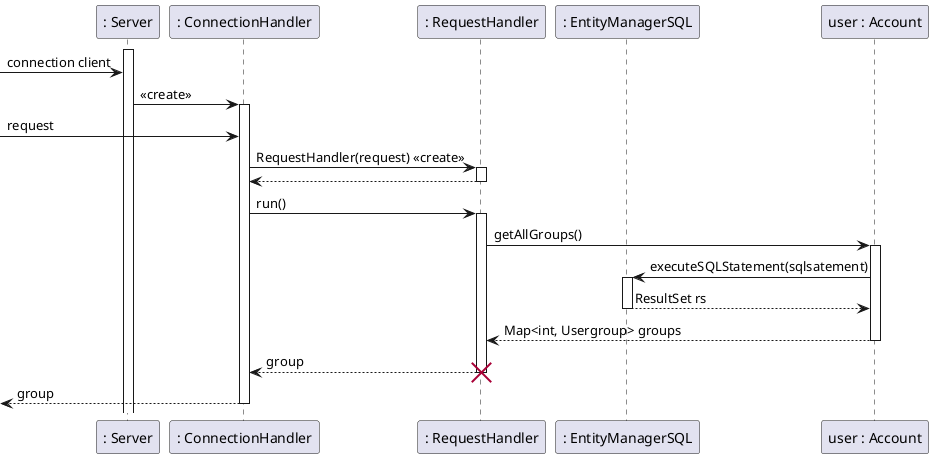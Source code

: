 @startuml
participant ": Server" as sv
participant ": ConnectionHandler" as ch
participant ": RequestHandler" as rh
participant ": EntityManagerSQL" as emSQL
participant "user : Account" as acc

  activate sv

  [-> sv : connection client

  sv -> ch : <<create>>
  activate ch

  [-> ch : request

  ch -> rh : RequestHandler(request) <<create>>
  activate rh

  rh --> ch
  deactivate rh

  ch -> rh : run()
  activate rh

  rh -> acc: getAllGroups()
  activate acc

  acc -> emSQL: executeSQLStatement(sqlsatement)
  activate emSQL

  emSQL --> acc : ResultSet rs
  deactivate emSQL

  acc --> rh: Map<int, Usergroup> groups
  deactivate acc

  rh --> ch : group
  destroy rh

  [<-- ch : group
  deactivate ch

@enduml
